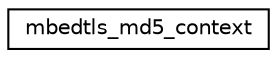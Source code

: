 digraph "Graphical Class Hierarchy"
{
 // LATEX_PDF_SIZE
  edge [fontname="Helvetica",fontsize="10",labelfontname="Helvetica",labelfontsize="10"];
  node [fontname="Helvetica",fontsize="10",shape=record];
  rankdir="LR";
  Node0 [label="mbedtls_md5_context",height=0.2,width=0.4,color="black", fillcolor="white", style="filled",URL="$d6/db7/structmbedtls__md5__context.html",tooltip="MD5 context structure."];
}
